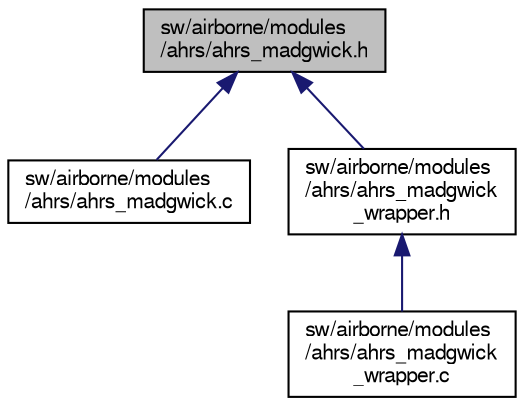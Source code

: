 digraph "sw/airborne/modules/ahrs/ahrs_madgwick.h"
{
  edge [fontname="FreeSans",fontsize="10",labelfontname="FreeSans",labelfontsize="10"];
  node [fontname="FreeSans",fontsize="10",shape=record];
  Node1 [label="sw/airborne/modules\l/ahrs/ahrs_madgwick.h",height=0.2,width=0.4,color="black", fillcolor="grey75", style="filled", fontcolor="black"];
  Node1 -> Node2 [dir="back",color="midnightblue",fontsize="10",style="solid",fontname="FreeSans"];
  Node2 [label="sw/airborne/modules\l/ahrs/ahrs_madgwick.c",height=0.2,width=0.4,color="black", fillcolor="white", style="filled",URL="$ahrs__madgwick_8c.html"];
  Node1 -> Node3 [dir="back",color="midnightblue",fontsize="10",style="solid",fontname="FreeSans"];
  Node3 [label="sw/airborne/modules\l/ahrs/ahrs_madgwick\l_wrapper.h",height=0.2,width=0.4,color="black", fillcolor="white", style="filled",URL="$ahrs__madgwick__wrapper_8h.html",tooltip="Paparazzi specific wrapper to run Madgwick ahrs filter. "];
  Node3 -> Node4 [dir="back",color="midnightblue",fontsize="10",style="solid",fontname="FreeSans"];
  Node4 [label="sw/airborne/modules\l/ahrs/ahrs_madgwick\l_wrapper.c",height=0.2,width=0.4,color="black", fillcolor="white", style="filled",URL="$ahrs__madgwick__wrapper_8c.html",tooltip="Paparazzi specific wrapper to run Madgwick ahrs filter. "];
}
